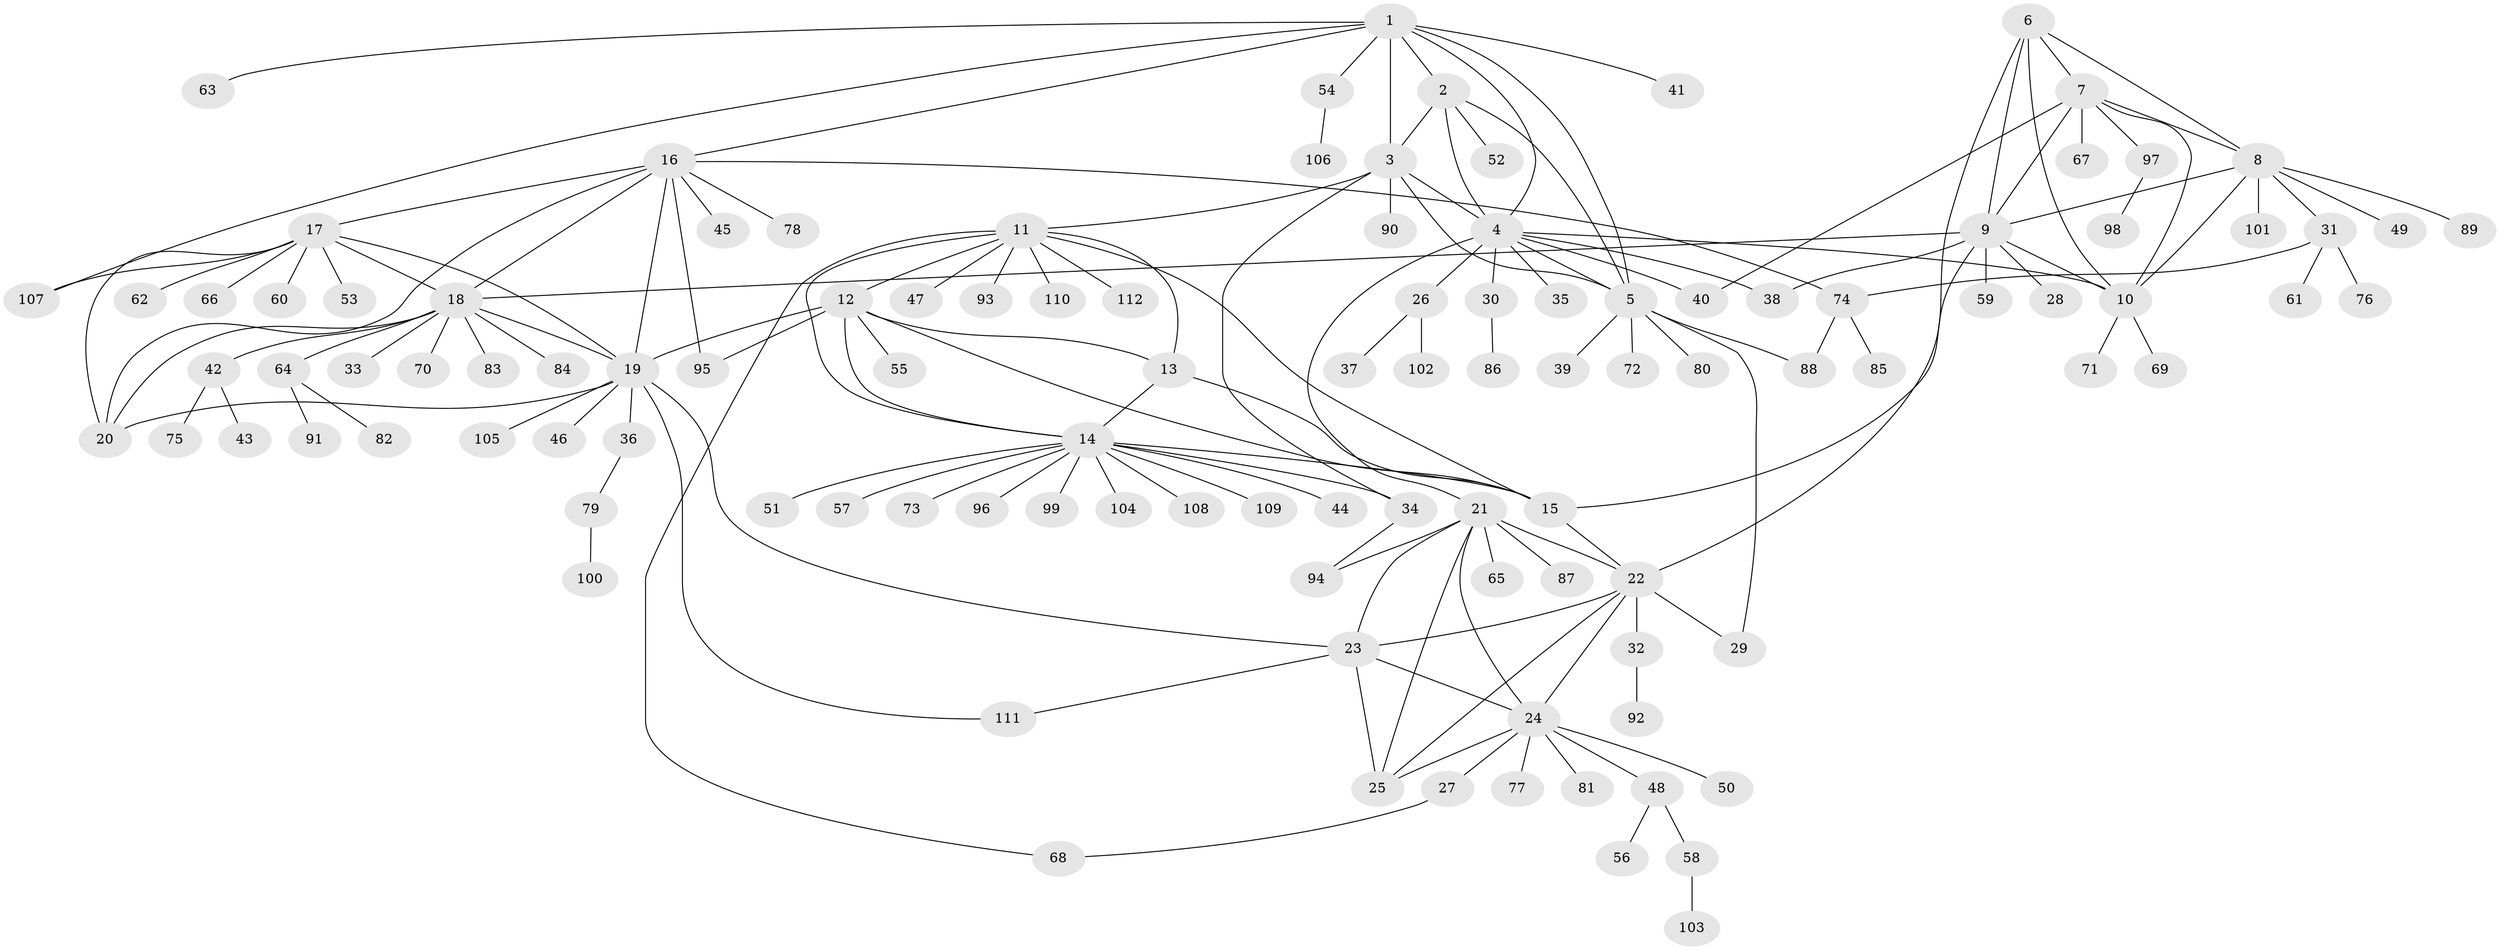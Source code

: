 // Generated by graph-tools (version 1.1) at 2025/50/03/09/25 03:50:38]
// undirected, 112 vertices, 158 edges
graph export_dot {
graph [start="1"]
  node [color=gray90,style=filled];
  1;
  2;
  3;
  4;
  5;
  6;
  7;
  8;
  9;
  10;
  11;
  12;
  13;
  14;
  15;
  16;
  17;
  18;
  19;
  20;
  21;
  22;
  23;
  24;
  25;
  26;
  27;
  28;
  29;
  30;
  31;
  32;
  33;
  34;
  35;
  36;
  37;
  38;
  39;
  40;
  41;
  42;
  43;
  44;
  45;
  46;
  47;
  48;
  49;
  50;
  51;
  52;
  53;
  54;
  55;
  56;
  57;
  58;
  59;
  60;
  61;
  62;
  63;
  64;
  65;
  66;
  67;
  68;
  69;
  70;
  71;
  72;
  73;
  74;
  75;
  76;
  77;
  78;
  79;
  80;
  81;
  82;
  83;
  84;
  85;
  86;
  87;
  88;
  89;
  90;
  91;
  92;
  93;
  94;
  95;
  96;
  97;
  98;
  99;
  100;
  101;
  102;
  103;
  104;
  105;
  106;
  107;
  108;
  109;
  110;
  111;
  112;
  1 -- 2;
  1 -- 3;
  1 -- 4;
  1 -- 5;
  1 -- 16;
  1 -- 41;
  1 -- 54;
  1 -- 63;
  1 -- 107;
  2 -- 3;
  2 -- 4;
  2 -- 5;
  2 -- 52;
  3 -- 4;
  3 -- 5;
  3 -- 11;
  3 -- 34;
  3 -- 90;
  4 -- 5;
  4 -- 10;
  4 -- 21;
  4 -- 26;
  4 -- 30;
  4 -- 35;
  4 -- 38;
  4 -- 40;
  5 -- 29;
  5 -- 39;
  5 -- 72;
  5 -- 80;
  5 -- 88;
  6 -- 7;
  6 -- 8;
  6 -- 9;
  6 -- 10;
  6 -- 22;
  7 -- 8;
  7 -- 9;
  7 -- 10;
  7 -- 40;
  7 -- 67;
  7 -- 97;
  8 -- 9;
  8 -- 10;
  8 -- 31;
  8 -- 49;
  8 -- 89;
  8 -- 101;
  9 -- 10;
  9 -- 15;
  9 -- 18;
  9 -- 28;
  9 -- 38;
  9 -- 59;
  10 -- 69;
  10 -- 71;
  11 -- 12;
  11 -- 13;
  11 -- 14;
  11 -- 15;
  11 -- 47;
  11 -- 68;
  11 -- 93;
  11 -- 110;
  11 -- 112;
  12 -- 13;
  12 -- 14;
  12 -- 15;
  12 -- 19;
  12 -- 55;
  12 -- 95;
  13 -- 14;
  13 -- 15;
  14 -- 15;
  14 -- 34;
  14 -- 44;
  14 -- 51;
  14 -- 57;
  14 -- 73;
  14 -- 96;
  14 -- 99;
  14 -- 104;
  14 -- 108;
  14 -- 109;
  15 -- 22;
  16 -- 17;
  16 -- 18;
  16 -- 19;
  16 -- 20;
  16 -- 45;
  16 -- 74;
  16 -- 78;
  16 -- 95;
  17 -- 18;
  17 -- 19;
  17 -- 20;
  17 -- 53;
  17 -- 60;
  17 -- 62;
  17 -- 66;
  17 -- 107;
  18 -- 19;
  18 -- 20;
  18 -- 33;
  18 -- 42;
  18 -- 64;
  18 -- 70;
  18 -- 83;
  18 -- 84;
  19 -- 20;
  19 -- 23;
  19 -- 36;
  19 -- 46;
  19 -- 105;
  19 -- 111;
  21 -- 22;
  21 -- 23;
  21 -- 24;
  21 -- 25;
  21 -- 65;
  21 -- 87;
  21 -- 94;
  22 -- 23;
  22 -- 24;
  22 -- 25;
  22 -- 29;
  22 -- 32;
  23 -- 24;
  23 -- 25;
  23 -- 111;
  24 -- 25;
  24 -- 27;
  24 -- 48;
  24 -- 50;
  24 -- 77;
  24 -- 81;
  26 -- 37;
  26 -- 102;
  27 -- 68;
  30 -- 86;
  31 -- 61;
  31 -- 74;
  31 -- 76;
  32 -- 92;
  34 -- 94;
  36 -- 79;
  42 -- 43;
  42 -- 75;
  48 -- 56;
  48 -- 58;
  54 -- 106;
  58 -- 103;
  64 -- 82;
  64 -- 91;
  74 -- 85;
  74 -- 88;
  79 -- 100;
  97 -- 98;
}
